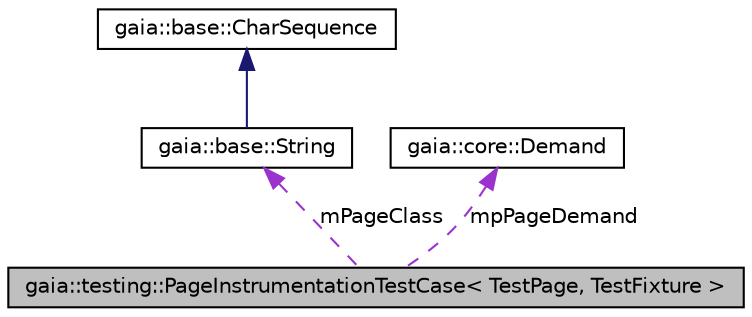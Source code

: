 digraph G
{
  edge [fontname="Helvetica",fontsize="10",labelfontname="Helvetica",labelfontsize="10"];
  node [fontname="Helvetica",fontsize="10",shape=record];
  Node1 [label="gaia::testing::PageInstrumentationTestCase\< TestPage, TestFixture \>",height=0.2,width=0.4,color="black", fillcolor="grey75", style="filled" fontcolor="black"];
  Node2 -> Node1 [dir=back,color="darkorchid3",fontsize="10",style="dashed",label="mPageClass",fontname="Helvetica"];
  Node2 [label="gaia::base::String",height=0.2,width=0.4,color="black", fillcolor="white", style="filled",URL="$d2/ddb/classgaia_1_1base_1_1_string.html",tooltip="A String is represented by array of UTF-16 values, such that Unicode supplementary characters (code p..."];
  Node3 -> Node2 [dir=back,color="midnightblue",fontsize="10",style="solid",fontname="Helvetica"];
  Node3 [label="gaia::base::CharSequence",height=0.2,width=0.4,color="black", fillcolor="white", style="filled",URL="$d1/d0f/classgaia_1_1base_1_1_char_sequence.html",tooltip="This interface represents an ordered set of characters and defines the methods to probe them..."];
  Node4 -> Node1 [dir=back,color="darkorchid3",fontsize="10",style="dashed",label="mpPageDemand",fontname="Helvetica"];
  Node4 [label="gaia::core::Demand",height=0.2,width=0.4,color="black", fillcolor="white", style="filled",URL="$d4/d95/classgaia_1_1core_1_1_demand.html",tooltip="An Demand is an abstract description of an operation to be performed."];
}
